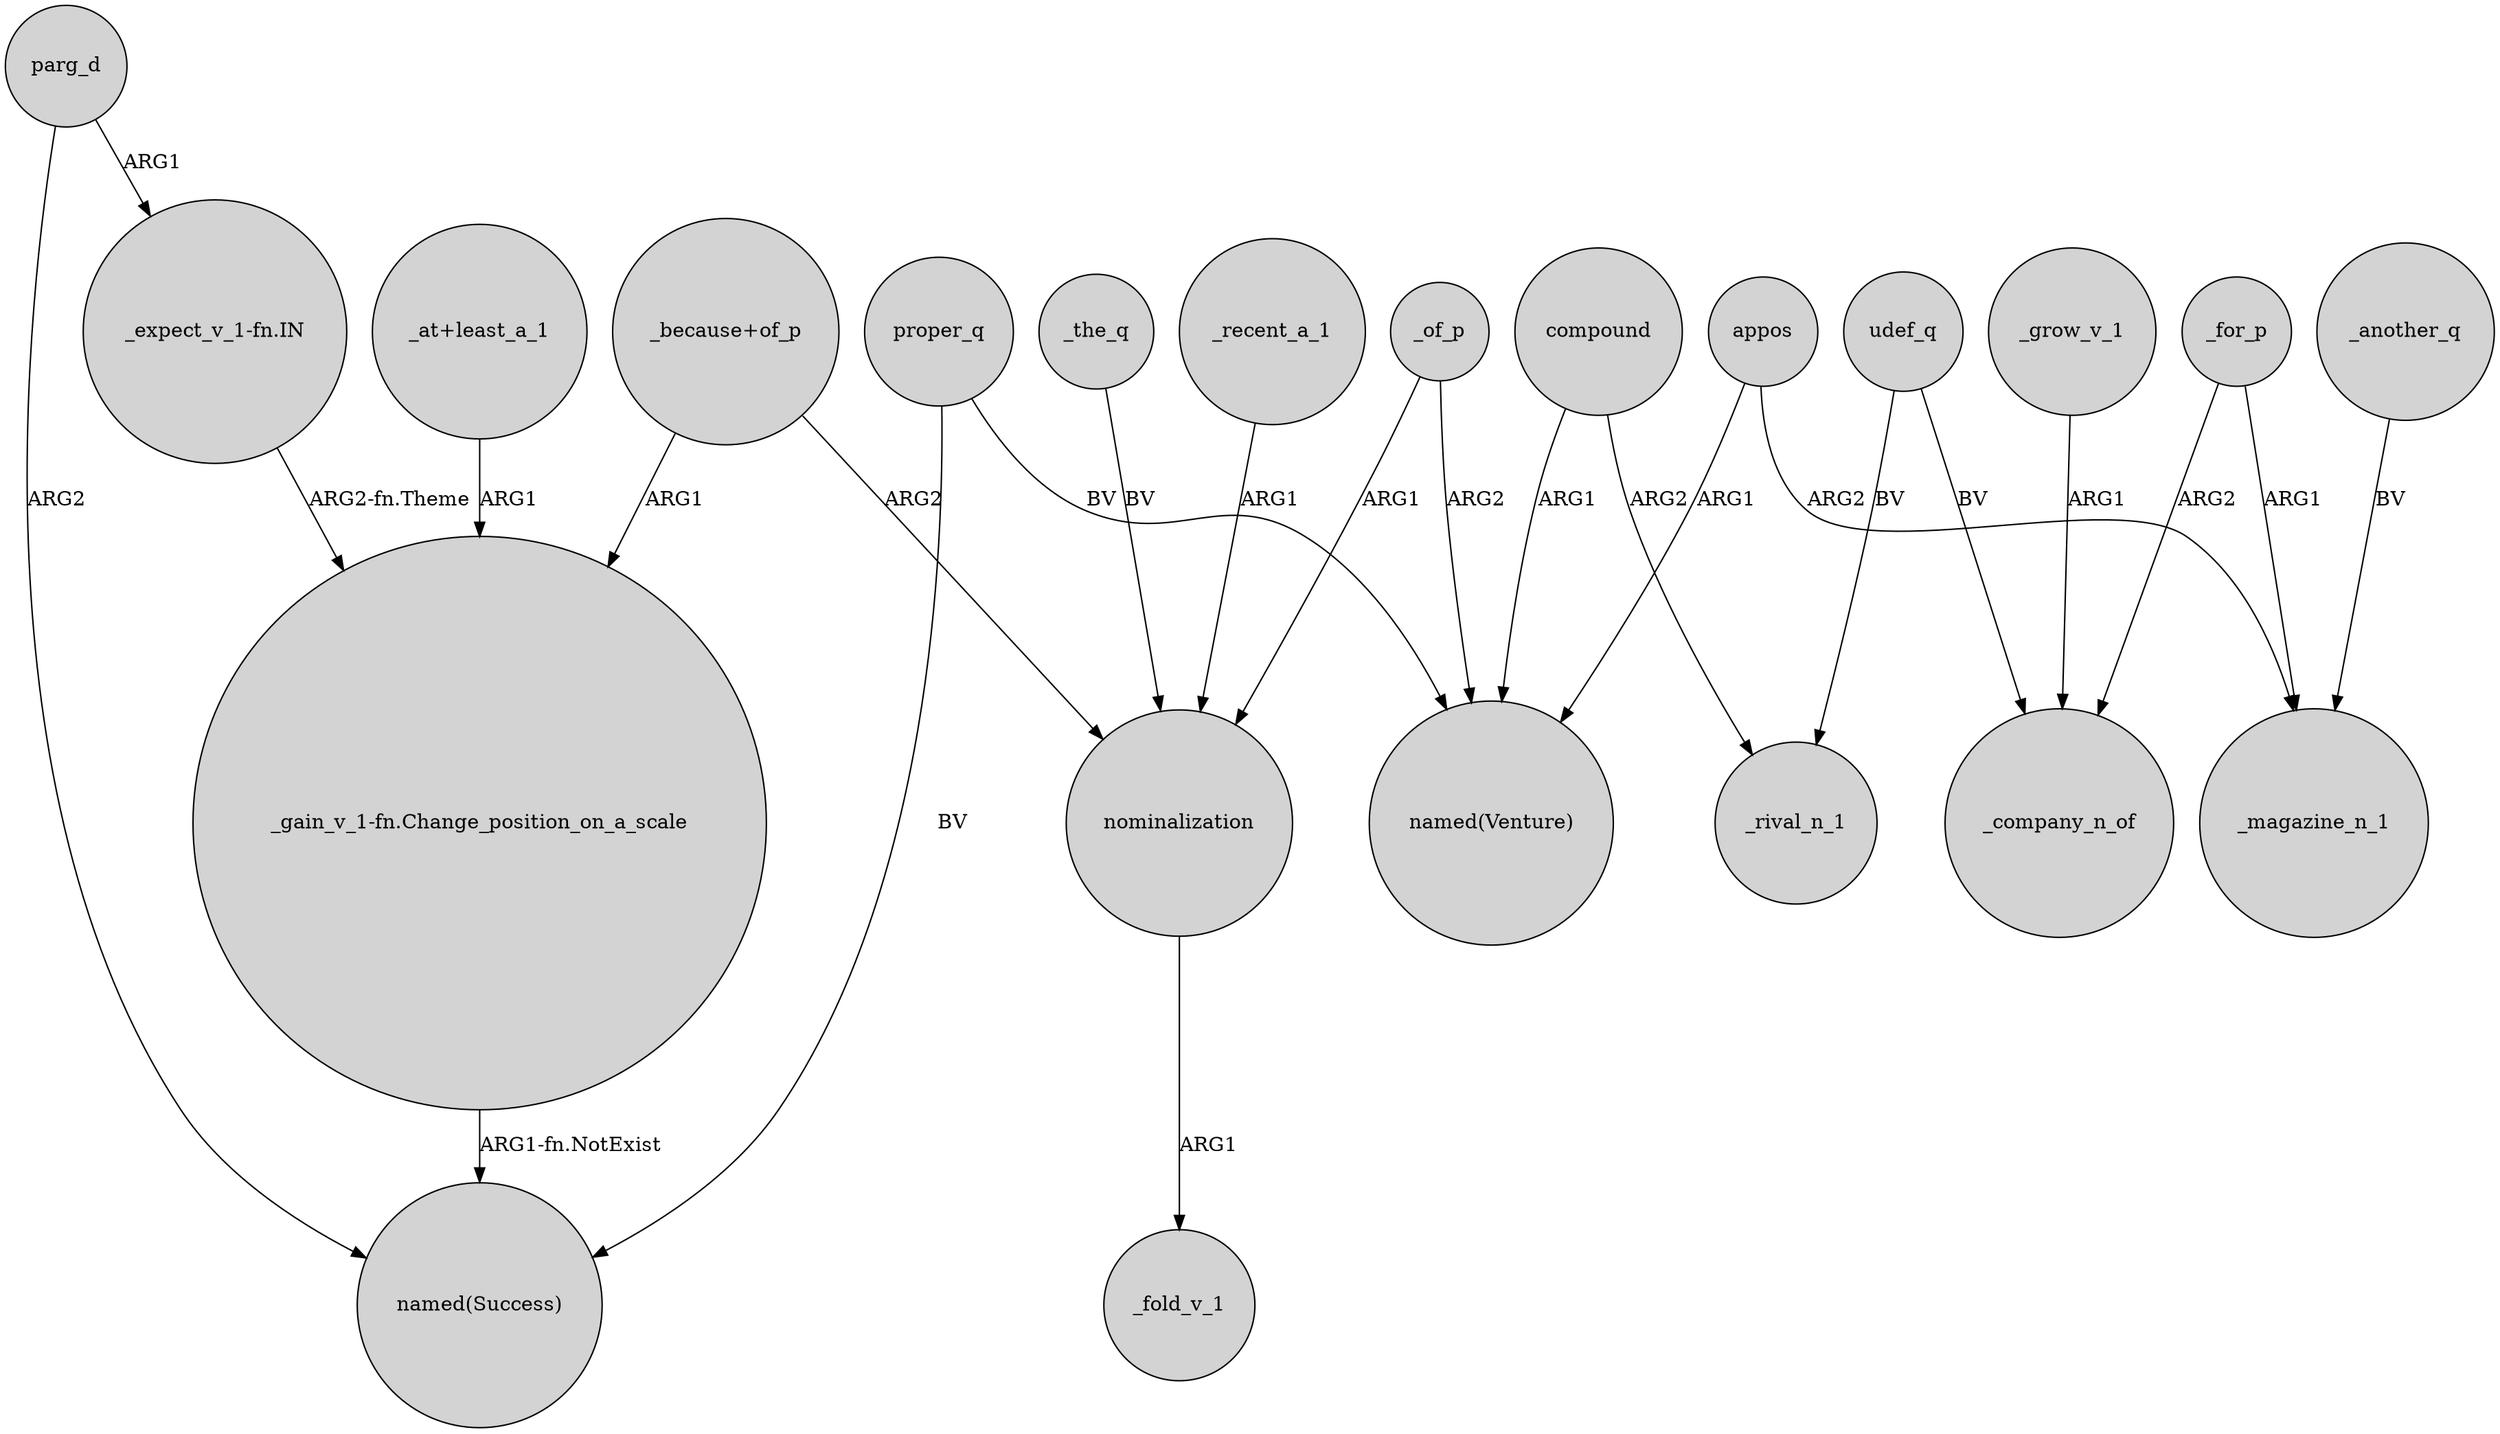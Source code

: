 digraph {
	node [shape=circle style=filled]
	"_gain_v_1-fn.Change_position_on_a_scale" -> "named(Success)" [label="ARG1-fn.NotExist"]
	"_because+of_p" -> "_gain_v_1-fn.Change_position_on_a_scale" [label=ARG1]
	proper_q -> "named(Venture)" [label=BV]
	_of_p -> "named(Venture)" [label=ARG2]
	_another_q -> _magazine_n_1 [label=BV]
	_the_q -> nominalization [label=BV]
	compound -> "named(Venture)" [label=ARG1]
	_of_p -> nominalization [label=ARG1]
	_grow_v_1 -> _company_n_of [label=ARG1]
	compound -> _rival_n_1 [label=ARG2]
	proper_q -> "named(Success)" [label=BV]
	_for_p -> _company_n_of [label=ARG2]
	"_at+least_a_1" -> "_gain_v_1-fn.Change_position_on_a_scale" [label=ARG1]
	parg_d -> "_expect_v_1-fn.IN" [label=ARG1]
	_for_p -> _magazine_n_1 [label=ARG1]
	parg_d -> "named(Success)" [label=ARG2]
	udef_q -> _rival_n_1 [label=BV]
	appos -> _magazine_n_1 [label=ARG2]
	udef_q -> _company_n_of [label=BV]
	nominalization -> _fold_v_1 [label=ARG1]
	appos -> "named(Venture)" [label=ARG1]
	"_expect_v_1-fn.IN" -> "_gain_v_1-fn.Change_position_on_a_scale" [label="ARG2-fn.Theme"]
	"_because+of_p" -> nominalization [label=ARG2]
	_recent_a_1 -> nominalization [label=ARG1]
}
